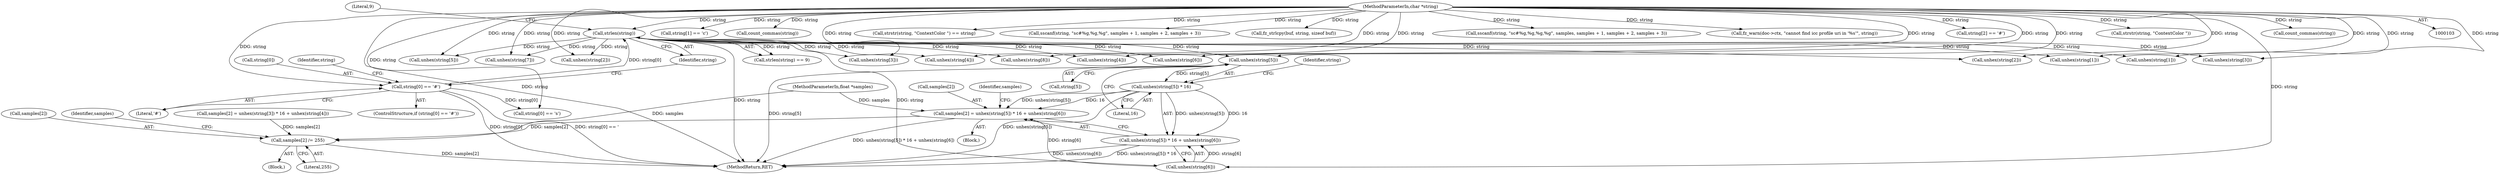 digraph "0_ghostscript_60dabde18d7fe12b19da8b509bdfee9cc886aafc_0@array" {
"1000186" [label="(Call,unhex(string[5]))"];
"1000146" [label="(Call,strlen(string))"];
"1000138" [label="(Call,string[0] == '#')"];
"1000106" [label="(MethodParameterIn,char *string)"];
"1000185" [label="(Call,unhex(string[5]) * 16)"];
"1000180" [label="(Call,samples[2] = unhex(string[5]) * 16 + unhex(string[6]))"];
"1000272" [label="(Call,samples[2] /= 255)"];
"1000184" [label="(Call,unhex(string[5]) * 16 + unhex(string[6]))"];
"1000193" [label="(Identifier,string)"];
"1000530" [label="(MethodReturn,RET)"];
"1000142" [label="(Literal,'#')"];
"1000253" [label="(Call,unhex(string[5]))"];
"1000291" [label="(Call,string[1] == 'c')"];
"1000149" [label="(Block,)"];
"1000139" [label="(Call,string[0])"];
"1000321" [label="(Call,count_commas(string))"];
"1000232" [label="(Call,samples[2] = unhex(string[3]) * 16 + unhex(string[4]))"];
"1000161" [label="(Call,unhex(string[2]))"];
"1000243" [label="(Call,unhex(string[4]))"];
"1000339" [label="(Call,strstr(string, \"ContextColor \") == string)"];
"1000307" [label="(Call,sscanf(string, \"sc#%g,%g,%g\", samples + 1, samples + 2, samples + 3))"];
"1000106" [label="(MethodParameterIn,char *string)"];
"1000345" [label="(Call,fz_strlcpy(buf, string, sizeof buf))"];
"1000258" [label="(Call,unhex(string[6]))"];
"1000156" [label="(Call,unhex(string[1]))"];
"1000201" [label="(Call,unhex(string[7]))"];
"1000324" [label="(Call,sscanf(string, \"sc#%g,%g,%g,%g\", samples, samples + 1, samples + 2, samples + 3))"];
"1000364" [label="(Call,fz_warn(doc->ctx, \"cannot find icc profile uri in '%s'\", string))"];
"1000180" [label="(Call,samples[2] = unhex(string[5]) * 16 + unhex(string[6]))"];
"1000143" [label="(Block,)"];
"1000171" [label="(Call,unhex(string[3]))"];
"1000108" [label="(MethodParameterIn,float *samples)"];
"1000273" [label="(Call,samples[2])"];
"1000276" [label="(Literal,255)"];
"1000296" [label="(Call,string[2] == '#')"];
"1000206" [label="(Call,unhex(string[8]))"];
"1000186" [label="(Call,unhex(string[5]))"];
"1000185" [label="(Call,unhex(string[5]) * 16)"];
"1000147" [label="(Identifier,string)"];
"1000176" [label="(Call,unhex(string[4]))"];
"1000287" [label="(Identifier,string)"];
"1000181" [label="(Call,samples[2])"];
"1000340" [label="(Call,strstr(string, \"ContextColor \"))"];
"1000228" [label="(Call,unhex(string[2]))"];
"1000187" [label="(Call,string[5])"];
"1000191" [label="(Call,unhex(string[6]))"];
"1000304" [label="(Call,count_commas(string))"];
"1000223" [label="(Call,unhex(string[1]))"];
"1000184" [label="(Call,unhex(string[5]) * 16 + unhex(string[6]))"];
"1000190" [label="(Literal,16)"];
"1000272" [label="(Call,samples[2] /= 255)"];
"1000138" [label="(Call,string[0] == '#')"];
"1000285" [label="(Call,string[0] == 's')"];
"1000238" [label="(Call,unhex(string[3]))"];
"1000197" [label="(Identifier,samples)"];
"1000137" [label="(ControlStructure,if (string[0] == '#'))"];
"1000146" [label="(Call,strlen(string))"];
"1000148" [label="(Literal,9)"];
"1000279" [label="(Identifier,samples)"];
"1000145" [label="(Call,strlen(string) == 9)"];
"1000186" -> "1000185"  [label="AST: "];
"1000186" -> "1000187"  [label="CFG: "];
"1000187" -> "1000186"  [label="AST: "];
"1000190" -> "1000186"  [label="CFG: "];
"1000186" -> "1000530"  [label="DDG: string[5]"];
"1000186" -> "1000185"  [label="DDG: string[5]"];
"1000146" -> "1000186"  [label="DDG: string"];
"1000106" -> "1000186"  [label="DDG: string"];
"1000146" -> "1000145"  [label="AST: "];
"1000146" -> "1000147"  [label="CFG: "];
"1000147" -> "1000146"  [label="AST: "];
"1000148" -> "1000146"  [label="CFG: "];
"1000146" -> "1000530"  [label="DDG: string"];
"1000146" -> "1000145"  [label="DDG: string"];
"1000138" -> "1000146"  [label="DDG: string[0]"];
"1000106" -> "1000146"  [label="DDG: string"];
"1000146" -> "1000156"  [label="DDG: string"];
"1000146" -> "1000161"  [label="DDG: string"];
"1000146" -> "1000171"  [label="DDG: string"];
"1000146" -> "1000176"  [label="DDG: string"];
"1000146" -> "1000191"  [label="DDG: string"];
"1000146" -> "1000201"  [label="DDG: string"];
"1000146" -> "1000206"  [label="DDG: string"];
"1000146" -> "1000223"  [label="DDG: string"];
"1000146" -> "1000228"  [label="DDG: string"];
"1000146" -> "1000238"  [label="DDG: string"];
"1000146" -> "1000243"  [label="DDG: string"];
"1000146" -> "1000253"  [label="DDG: string"];
"1000146" -> "1000258"  [label="DDG: string"];
"1000138" -> "1000137"  [label="AST: "];
"1000138" -> "1000142"  [label="CFG: "];
"1000139" -> "1000138"  [label="AST: "];
"1000142" -> "1000138"  [label="AST: "];
"1000147" -> "1000138"  [label="CFG: "];
"1000287" -> "1000138"  [label="CFG: "];
"1000138" -> "1000530"  [label="DDG: string[0]"];
"1000138" -> "1000530"  [label="DDG: string[0] == '"];
"1000106" -> "1000138"  [label="DDG: string"];
"1000138" -> "1000285"  [label="DDG: string[0]"];
"1000106" -> "1000103"  [label="AST: "];
"1000106" -> "1000530"  [label="DDG: string"];
"1000106" -> "1000156"  [label="DDG: string"];
"1000106" -> "1000161"  [label="DDG: string"];
"1000106" -> "1000171"  [label="DDG: string"];
"1000106" -> "1000176"  [label="DDG: string"];
"1000106" -> "1000191"  [label="DDG: string"];
"1000106" -> "1000201"  [label="DDG: string"];
"1000106" -> "1000206"  [label="DDG: string"];
"1000106" -> "1000223"  [label="DDG: string"];
"1000106" -> "1000228"  [label="DDG: string"];
"1000106" -> "1000238"  [label="DDG: string"];
"1000106" -> "1000243"  [label="DDG: string"];
"1000106" -> "1000253"  [label="DDG: string"];
"1000106" -> "1000258"  [label="DDG: string"];
"1000106" -> "1000285"  [label="DDG: string"];
"1000106" -> "1000291"  [label="DDG: string"];
"1000106" -> "1000296"  [label="DDG: string"];
"1000106" -> "1000304"  [label="DDG: string"];
"1000106" -> "1000307"  [label="DDG: string"];
"1000106" -> "1000321"  [label="DDG: string"];
"1000106" -> "1000324"  [label="DDG: string"];
"1000106" -> "1000340"  [label="DDG: string"];
"1000106" -> "1000339"  [label="DDG: string"];
"1000106" -> "1000345"  [label="DDG: string"];
"1000106" -> "1000364"  [label="DDG: string"];
"1000185" -> "1000184"  [label="AST: "];
"1000185" -> "1000190"  [label="CFG: "];
"1000190" -> "1000185"  [label="AST: "];
"1000193" -> "1000185"  [label="CFG: "];
"1000185" -> "1000530"  [label="DDG: unhex(string[5])"];
"1000185" -> "1000180"  [label="DDG: unhex(string[5])"];
"1000185" -> "1000180"  [label="DDG: 16"];
"1000185" -> "1000184"  [label="DDG: unhex(string[5])"];
"1000185" -> "1000184"  [label="DDG: 16"];
"1000180" -> "1000149"  [label="AST: "];
"1000180" -> "1000184"  [label="CFG: "];
"1000181" -> "1000180"  [label="AST: "];
"1000184" -> "1000180"  [label="AST: "];
"1000197" -> "1000180"  [label="CFG: "];
"1000180" -> "1000530"  [label="DDG: unhex(string[5]) * 16 + unhex(string[6])"];
"1000191" -> "1000180"  [label="DDG: string[6]"];
"1000108" -> "1000180"  [label="DDG: samples"];
"1000180" -> "1000272"  [label="DDG: samples[2]"];
"1000272" -> "1000143"  [label="AST: "];
"1000272" -> "1000276"  [label="CFG: "];
"1000273" -> "1000272"  [label="AST: "];
"1000276" -> "1000272"  [label="AST: "];
"1000279" -> "1000272"  [label="CFG: "];
"1000272" -> "1000530"  [label="DDG: samples[2]"];
"1000232" -> "1000272"  [label="DDG: samples[2]"];
"1000108" -> "1000272"  [label="DDG: samples"];
"1000184" -> "1000191"  [label="CFG: "];
"1000191" -> "1000184"  [label="AST: "];
"1000184" -> "1000530"  [label="DDG: unhex(string[5]) * 16"];
"1000184" -> "1000530"  [label="DDG: unhex(string[6])"];
"1000191" -> "1000184"  [label="DDG: string[6]"];
}
